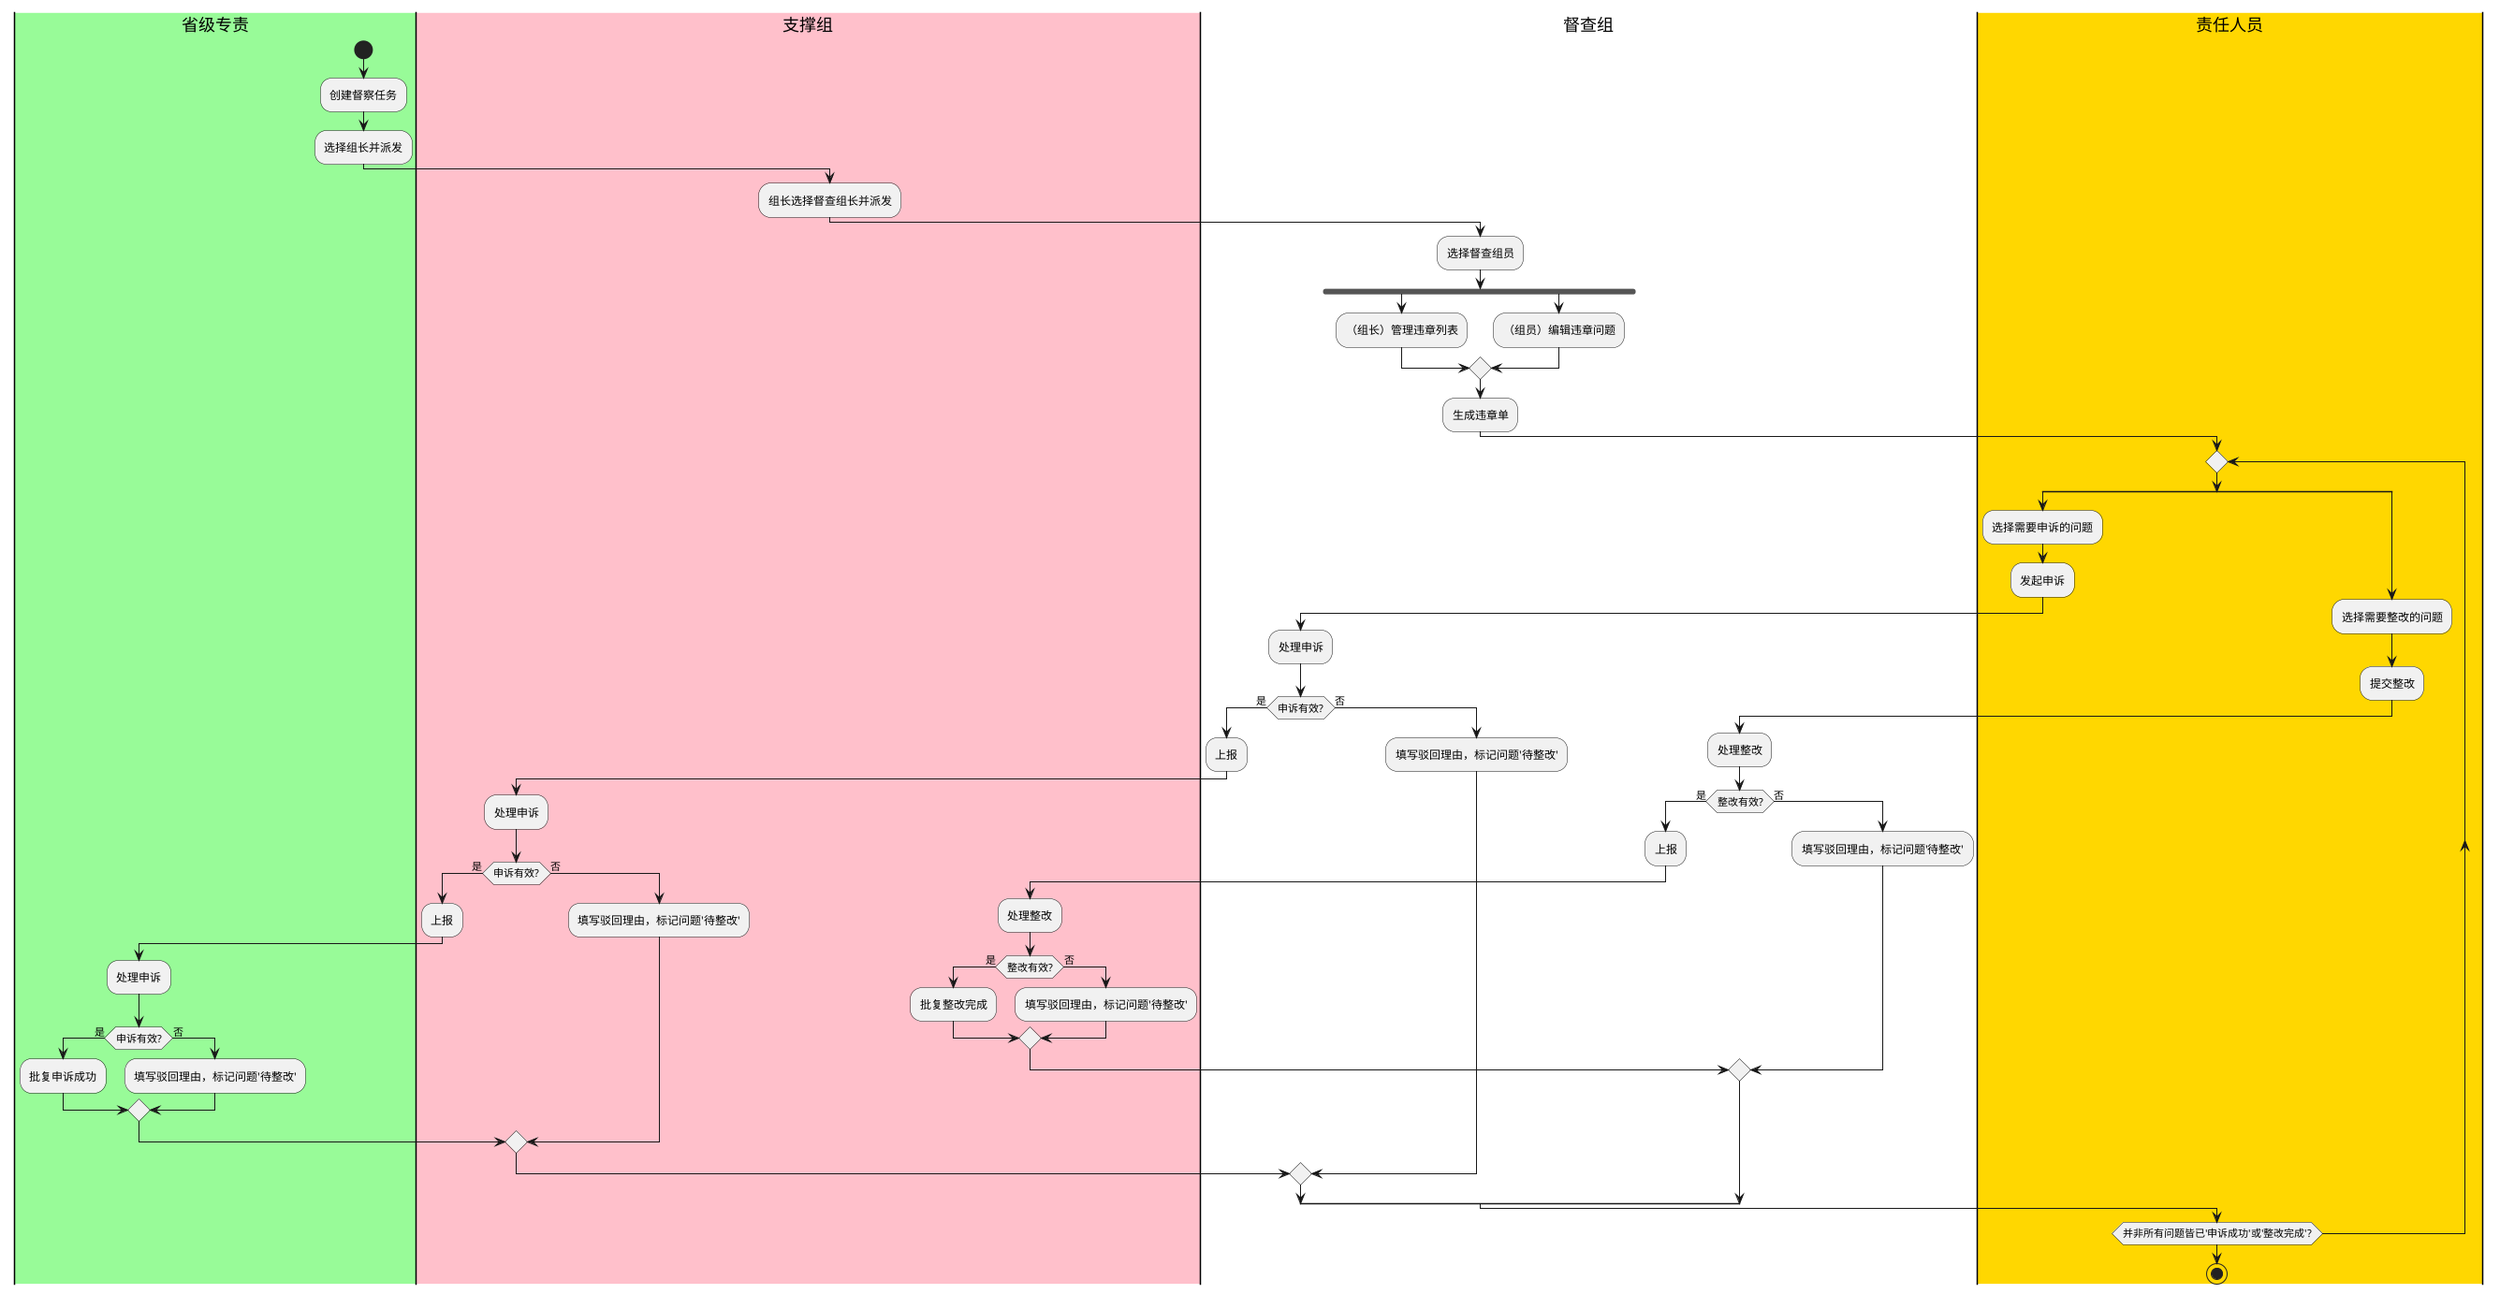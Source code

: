 ' 参考： https://plantuml.com/zh/activity-diagram-beta
@startuml flow1

|#palegreen|省级专责|
start
:创建督察任务;
:选择组长并派发;
|#pink|支撑组|
:组长选择督查组长并派发;
|督查组|
:选择督查组员;
fork
    :（组长）管理违章列表;
fork again
    :（组员）编辑违章问题;
end merge
:生成违章单;
|#gold|责任人员|
repeat
split
:选择需要申诉的问题;
:发起申诉;
|督查组|
:处理申诉;
if (申诉有效?) then (是)
    :上报;
|支撑组|
    :处理申诉;
    if (申诉有效?) then (是)
        :上报;
|省级专责|
        :处理申诉;
        if (申诉有效?) then (是)
            :批复申诉成功;
        else (否)
            :填写驳回理由，标记问题'待整改';
        endif
    else (否)
|支撑组|
        :填写驳回理由，标记问题'待整改';
    end if
else (否)
|督查组|
    :填写驳回理由，标记问题'待整改';
endif

split again
|责任人员|
:选择需要整改的问题;
:提交整改;
|督查组|
:处理整改;
if (整改有效?) then (是)
    :上报;
|支撑组|
    :处理整改;
    if (整改有效?) then (是)
        :批复整改完成;
    else (否)
        :填写驳回理由，标记问题'待整改';
    endif
else (否)
|督查组|
    :填写驳回理由，标记问题'待整改';
endif
|责任人员|
end split
repeat while (并非所有问题皆已'申诉成功'或'整改完成'?)

stop
@enduml